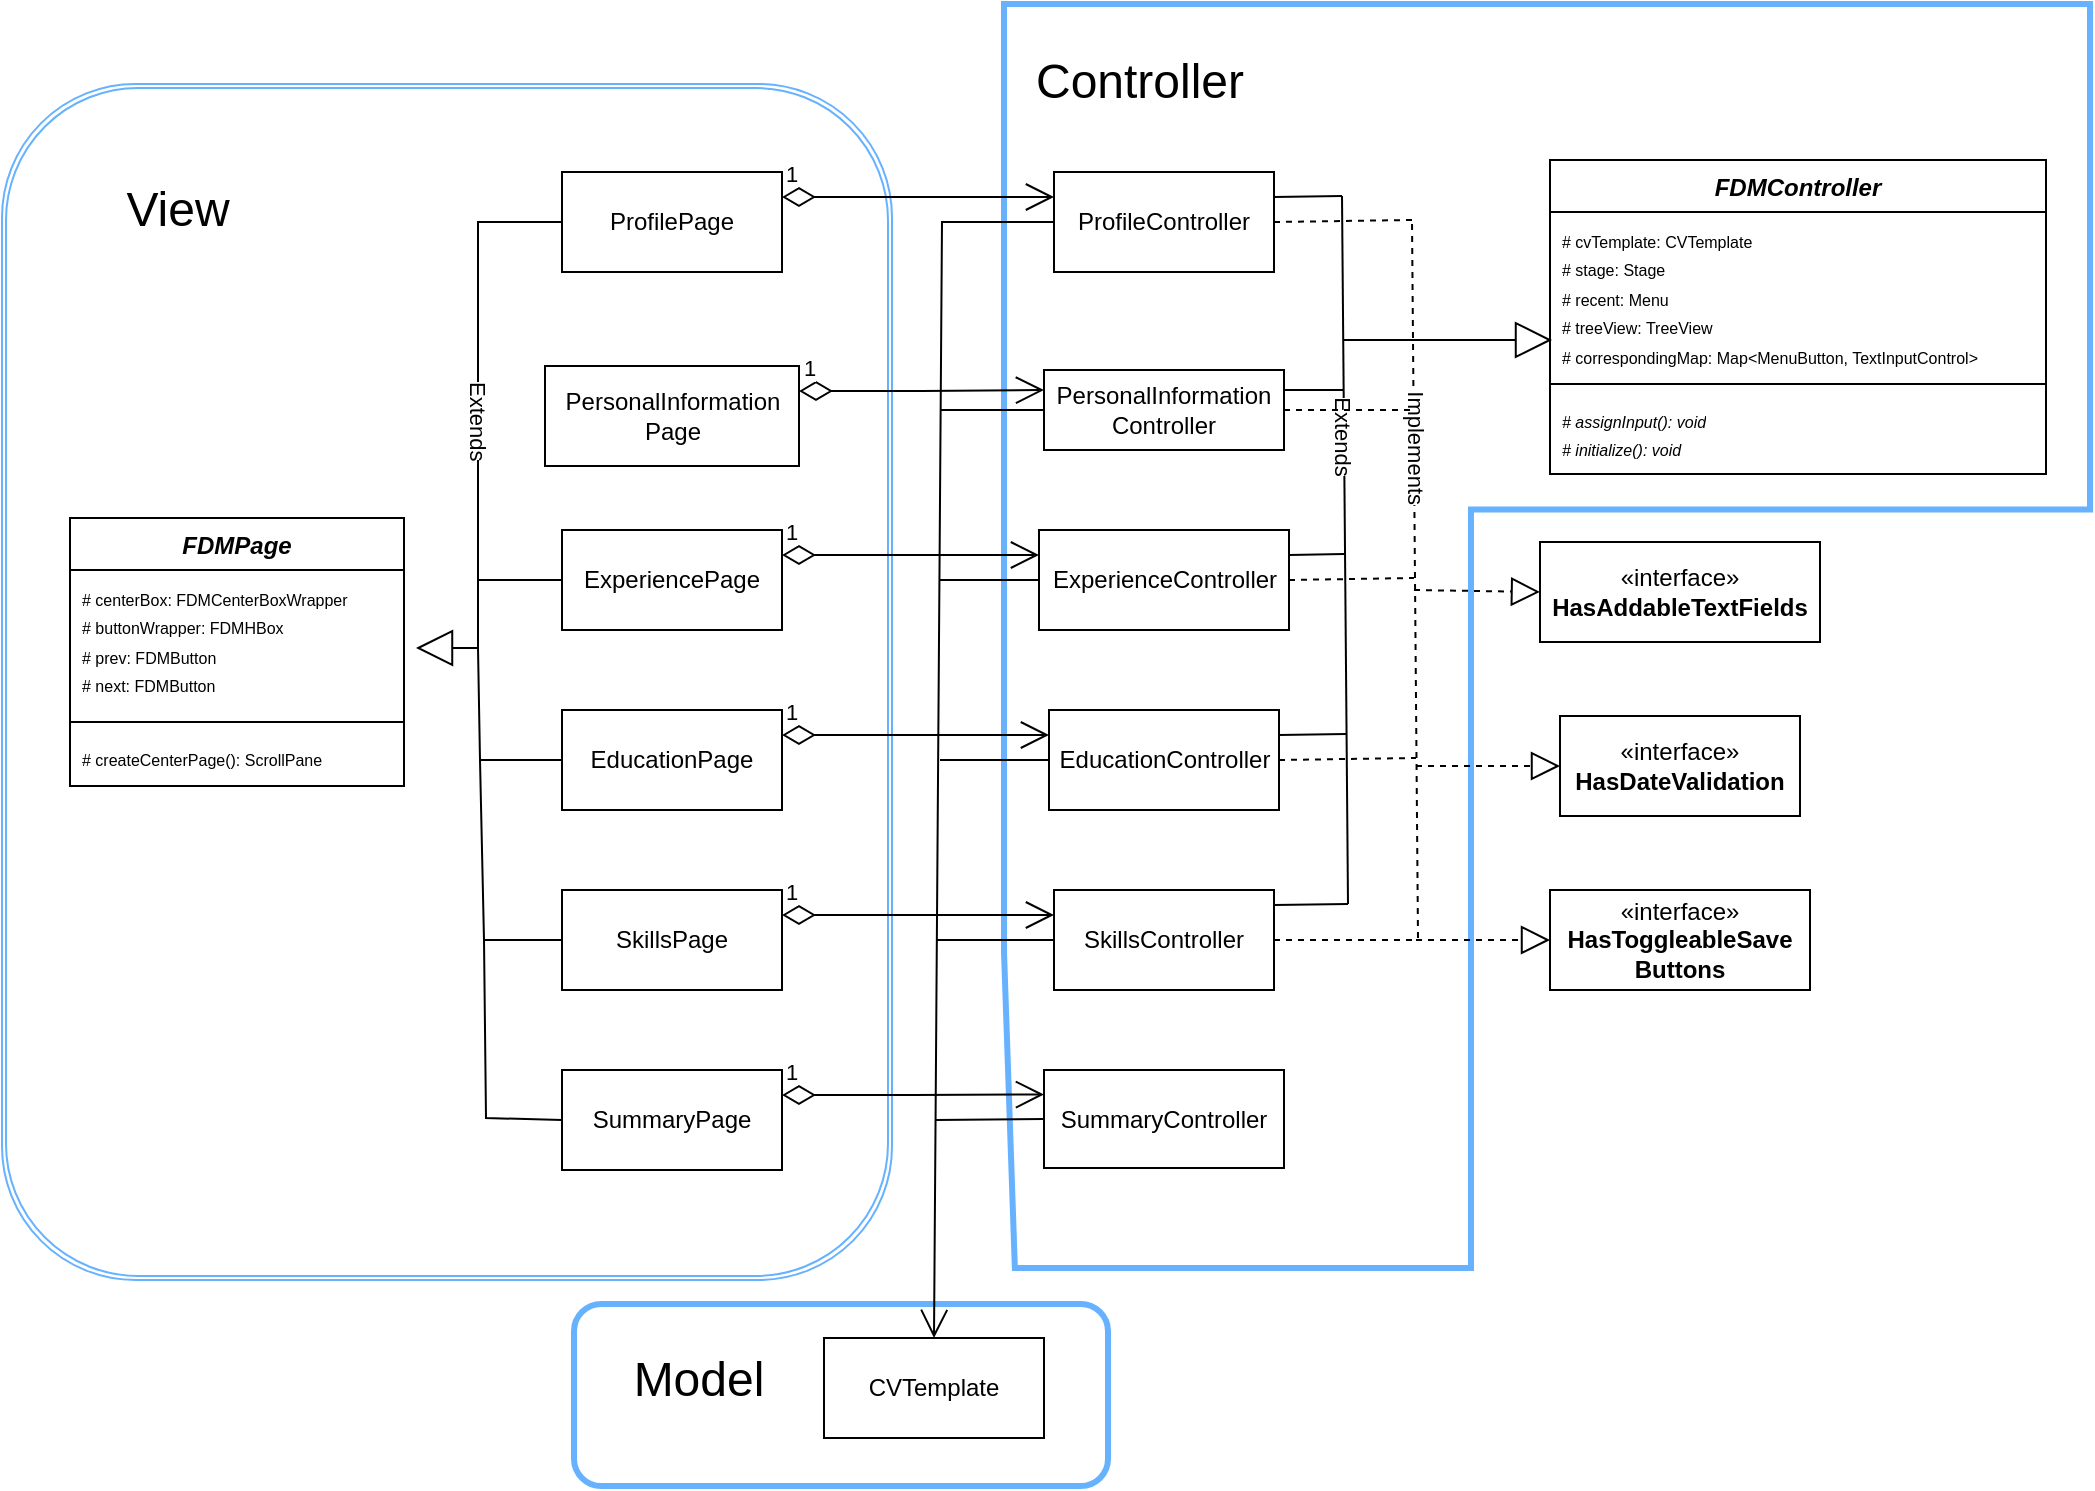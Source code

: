 <mxfile version="24.4.10" type="device">
  <diagram id="R2lEEEUBdFMjLlhIrx00" name="Page-1">
    <mxGraphModel dx="1434" dy="780" grid="0" gridSize="10" guides="1" tooltips="1" connect="1" arrows="1" fold="1" page="1" pageScale="1" pageWidth="1169" pageHeight="827" math="0" shadow="0" extFonts="Permanent Marker^https://fonts.googleapis.com/css?family=Permanent+Marker">
      <root>
        <mxCell id="0" />
        <mxCell id="1" parent="0" />
        <mxCell id="nboefd0bjGppMW9sxI8x-7" value="" style="rounded=1;whiteSpace=wrap;html=1;strokeColor=#66B2FF;strokeWidth=3;align=center;verticalAlign=middle;fontFamily=Helvetica;fontSize=12;fontColor=default;fillColor=default;" vertex="1" parent="1">
          <mxGeometry x="391" y="663" width="267" height="91" as="geometry" />
        </mxCell>
        <mxCell id="nboefd0bjGppMW9sxI8x-4" value="" style="verticalLabelPosition=bottom;verticalAlign=middle;html=1;shape=mxgraph.basic.polygon;polyCoords=[[0,0],[1,0],[1,0.4],[0.43,0.4],[0.43,1],[0.01,1],[0,0.75],[0,0.25]];polyline=0;strokeWidth=3;perimeterSpacing=6;rounded=1;strokeColor=#66B2FF;align=center;fontFamily=Helvetica;fontSize=12;fontColor=default;fillColor=default;" vertex="1" parent="1">
          <mxGeometry x="606" y="13" width="543" height="632" as="geometry" />
        </mxCell>
        <mxCell id="nboefd0bjGppMW9sxI8x-1" value="" style="shape=ext;double=1;rounded=1;whiteSpace=wrap;html=1;strokeColor=#66B2FF;strokeWidth=1;align=center;verticalAlign=middle;fontFamily=Helvetica;fontSize=12;fontColor=default;fillColor=default;" vertex="1" parent="1">
          <mxGeometry x="105" y="53" width="445" height="598" as="geometry" />
        </mxCell>
        <mxCell id="nboefd0bjGppMW9sxI8x-2" value="&lt;font style=&quot;font-size: 24px;&quot;&gt;View&lt;/font&gt;" style="text;html=1;align=center;verticalAlign=middle;whiteSpace=wrap;rounded=0;" vertex="1" parent="1">
          <mxGeometry x="163" y="101" width="60" height="30" as="geometry" />
        </mxCell>
        <mxCell id="-9Wgxi1lex53H1lpSd3E-2" value="ProfileController" style="html=1;whiteSpace=wrap;" parent="1" vertex="1">
          <mxGeometry x="631" y="97" width="110" height="50" as="geometry" />
        </mxCell>
        <mxCell id="-9Wgxi1lex53H1lpSd3E-3" value="PersonalInformation&lt;div&gt;Controller&lt;/div&gt;" style="html=1;whiteSpace=wrap;" parent="1" vertex="1">
          <mxGeometry x="626" y="196" width="120" height="40" as="geometry" />
        </mxCell>
        <mxCell id="-9Wgxi1lex53H1lpSd3E-4" value="ExperienceController" style="html=1;whiteSpace=wrap;" parent="1" vertex="1">
          <mxGeometry x="623.5" y="276" width="125" height="50" as="geometry" />
        </mxCell>
        <mxCell id="-9Wgxi1lex53H1lpSd3E-5" value="EducationController" style="html=1;whiteSpace=wrap;" parent="1" vertex="1">
          <mxGeometry x="628.5" y="366" width="115" height="50" as="geometry" />
        </mxCell>
        <mxCell id="-9Wgxi1lex53H1lpSd3E-6" value="SkillsController" style="html=1;whiteSpace=wrap;" parent="1" vertex="1">
          <mxGeometry x="631" y="456" width="110" height="50" as="geometry" />
        </mxCell>
        <mxCell id="-9Wgxi1lex53H1lpSd3E-7" value="«interface»&lt;br&gt;&lt;b&gt;HasAddableTextFields&lt;/b&gt;" style="html=1;whiteSpace=wrap;" parent="1" vertex="1">
          <mxGeometry x="874" y="282" width="140" height="50" as="geometry" />
        </mxCell>
        <mxCell id="-9Wgxi1lex53H1lpSd3E-8" value="«interface»&lt;br&gt;&lt;b&gt;HasDateValidation&lt;/b&gt;" style="html=1;whiteSpace=wrap;" parent="1" vertex="1">
          <mxGeometry x="884" y="369" width="120" height="50" as="geometry" />
        </mxCell>
        <mxCell id="-9Wgxi1lex53H1lpSd3E-9" value="«interface»&lt;br&gt;&lt;b&gt;HasToggleableSave&lt;/b&gt;&lt;div&gt;&lt;b&gt;Buttons&lt;/b&gt;&lt;/div&gt;" style="html=1;whiteSpace=wrap;" parent="1" vertex="1">
          <mxGeometry x="879" y="456" width="130" height="50" as="geometry" />
        </mxCell>
        <mxCell id="-9Wgxi1lex53H1lpSd3E-10" value="" style="endArrow=block;endSize=16;endFill=0;html=1;rounded=0;entryX=0;entryY=0.5;entryDx=0;entryDy=0;" parent="1" edge="1">
          <mxGeometry width="160" relative="1" as="geometry">
            <mxPoint x="776" y="181" as="sourcePoint" />
            <mxPoint x="880.0" y="181" as="targetPoint" />
          </mxGeometry>
        </mxCell>
        <mxCell id="-9Wgxi1lex53H1lpSd3E-11" value="" style="endArrow=none;html=1;rounded=0;exitX=1;exitY=0.25;exitDx=0;exitDy=0;" parent="1" source="-9Wgxi1lex53H1lpSd3E-2" edge="1">
          <mxGeometry width="50" height="50" relative="1" as="geometry">
            <mxPoint x="580" y="436" as="sourcePoint" />
            <mxPoint x="775" y="109" as="targetPoint" />
          </mxGeometry>
        </mxCell>
        <mxCell id="-9Wgxi1lex53H1lpSd3E-12" value="" style="endArrow=none;html=1;rounded=0;" parent="1" edge="1">
          <mxGeometry width="50" height="50" relative="1" as="geometry">
            <mxPoint x="778" y="463" as="sourcePoint" />
            <mxPoint x="775" y="109" as="targetPoint" />
          </mxGeometry>
        </mxCell>
        <mxCell id="-9Wgxi1lex53H1lpSd3E-13" value="Extends" style="edgeLabel;html=1;align=center;verticalAlign=middle;resizable=0;points=[];flipV=1;flipH=1;rotation=90;" parent="-9Wgxi1lex53H1lpSd3E-12" vertex="1" connectable="0">
          <mxGeometry x="0.325" relative="1" as="geometry">
            <mxPoint as="offset" />
          </mxGeometry>
        </mxCell>
        <mxCell id="-9Wgxi1lex53H1lpSd3E-14" value="" style="endArrow=none;html=1;rounded=0;exitX=1.002;exitY=0.151;exitDx=0;exitDy=0;exitPerimeter=0;" parent="1" source="-9Wgxi1lex53H1lpSd3E-6" edge="1">
          <mxGeometry width="50" height="50" relative="1" as="geometry">
            <mxPoint x="767" y="506" as="sourcePoint" />
            <mxPoint x="778" y="463" as="targetPoint" />
          </mxGeometry>
        </mxCell>
        <mxCell id="-9Wgxi1lex53H1lpSd3E-15" value="" style="endArrow=none;html=1;rounded=0;exitX=1;exitY=0.25;exitDx=0;exitDy=0;" parent="1" source="-9Wgxi1lex53H1lpSd3E-3" edge="1">
          <mxGeometry width="50" height="50" relative="1" as="geometry">
            <mxPoint x="791" y="203" as="sourcePoint" />
            <mxPoint x="776" y="206" as="targetPoint" />
          </mxGeometry>
        </mxCell>
        <mxCell id="-9Wgxi1lex53H1lpSd3E-18" value="" style="endArrow=none;html=1;rounded=0;exitX=1;exitY=0.25;exitDx=0;exitDy=0;" parent="1" source="-9Wgxi1lex53H1lpSd3E-4" edge="1">
          <mxGeometry width="50" height="50" relative="1" as="geometry">
            <mxPoint x="710" y="333" as="sourcePoint" />
            <mxPoint x="776" y="288" as="targetPoint" />
          </mxGeometry>
        </mxCell>
        <mxCell id="-9Wgxi1lex53H1lpSd3E-19" value="" style="endArrow=none;html=1;rounded=0;exitX=1;exitY=0.25;exitDx=0;exitDy=0;" parent="1" source="-9Wgxi1lex53H1lpSd3E-5" edge="1">
          <mxGeometry width="50" height="50" relative="1" as="geometry">
            <mxPoint x="753" y="413" as="sourcePoint" />
            <mxPoint x="777" y="378" as="targetPoint" />
          </mxGeometry>
        </mxCell>
        <mxCell id="-9Wgxi1lex53H1lpSd3E-20" value="" style="endArrow=block;dashed=1;endFill=0;endSize=12;html=1;rounded=0;entryX=0;entryY=0.5;entryDx=0;entryDy=0;" parent="1" target="-9Wgxi1lex53H1lpSd3E-7" edge="1">
          <mxGeometry width="160" relative="1" as="geometry">
            <mxPoint x="811" y="306" as="sourcePoint" />
            <mxPoint x="773" y="355" as="targetPoint" />
          </mxGeometry>
        </mxCell>
        <mxCell id="-9Wgxi1lex53H1lpSd3E-21" value="" style="endArrow=block;dashed=1;endFill=0;endSize=12;html=1;rounded=0;entryX=0;entryY=0.5;entryDx=0;entryDy=0;" parent="1" target="-9Wgxi1lex53H1lpSd3E-8" edge="1">
          <mxGeometry width="160" relative="1" as="geometry">
            <mxPoint x="812" y="394" as="sourcePoint" />
            <mxPoint x="836" y="355" as="targetPoint" />
          </mxGeometry>
        </mxCell>
        <mxCell id="-9Wgxi1lex53H1lpSd3E-22" value="" style="endArrow=block;dashed=1;endFill=0;endSize=12;html=1;rounded=0;entryX=0;entryY=0.5;entryDx=0;entryDy=0;" parent="1" target="-9Wgxi1lex53H1lpSd3E-9" edge="1">
          <mxGeometry width="160" relative="1" as="geometry">
            <mxPoint x="812" y="481" as="sourcePoint" />
            <mxPoint x="836" y="450" as="targetPoint" />
          </mxGeometry>
        </mxCell>
        <mxCell id="-9Wgxi1lex53H1lpSd3E-23" value="" style="endArrow=none;dashed=1;html=1;rounded=0;exitX=1;exitY=0.5;exitDx=0;exitDy=0;" parent="1" source="-9Wgxi1lex53H1lpSd3E-2" edge="1">
          <mxGeometry width="50" height="50" relative="1" as="geometry">
            <mxPoint x="731" y="284" as="sourcePoint" />
            <mxPoint x="810" y="121" as="targetPoint" />
          </mxGeometry>
        </mxCell>
        <mxCell id="-9Wgxi1lex53H1lpSd3E-24" value="" style="endArrow=none;dashed=1;html=1;rounded=0;" parent="1" edge="1">
          <mxGeometry width="50" height="50" relative="1" as="geometry">
            <mxPoint x="813" y="480" as="sourcePoint" />
            <mxPoint x="810" y="121" as="targetPoint" />
          </mxGeometry>
        </mxCell>
        <mxCell id="-9Wgxi1lex53H1lpSd3E-26" value="Implements" style="edgeLabel;html=1;align=center;verticalAlign=middle;resizable=0;points=[];rotation=90;" parent="-9Wgxi1lex53H1lpSd3E-24" vertex="1" connectable="0">
          <mxGeometry x="0.371" relative="1" as="geometry">
            <mxPoint x="1" as="offset" />
          </mxGeometry>
        </mxCell>
        <mxCell id="-9Wgxi1lex53H1lpSd3E-25" value="" style="endArrow=none;dashed=1;html=1;rounded=0;exitX=1;exitY=0.5;exitDx=0;exitDy=0;" parent="1" source="-9Wgxi1lex53H1lpSd3E-6" edge="1">
          <mxGeometry width="50" height="50" relative="1" as="geometry">
            <mxPoint x="713" y="422" as="sourcePoint" />
            <mxPoint x="813" y="481" as="targetPoint" />
          </mxGeometry>
        </mxCell>
        <mxCell id="-9Wgxi1lex53H1lpSd3E-27" value="" style="endArrow=none;dashed=1;html=1;rounded=0;exitX=1;exitY=0.5;exitDx=0;exitDy=0;" parent="1" source="-9Wgxi1lex53H1lpSd3E-3" edge="1">
          <mxGeometry width="50" height="50" relative="1" as="geometry">
            <mxPoint x="714" y="333" as="sourcePoint" />
            <mxPoint x="811" y="216" as="targetPoint" />
          </mxGeometry>
        </mxCell>
        <mxCell id="-9Wgxi1lex53H1lpSd3E-28" value="" style="endArrow=none;dashed=1;html=1;rounded=0;exitX=1;exitY=0.5;exitDx=0;exitDy=0;" parent="1" source="-9Wgxi1lex53H1lpSd3E-4" edge="1">
          <mxGeometry width="50" height="50" relative="1" as="geometry">
            <mxPoint x="742" y="301" as="sourcePoint" />
            <mxPoint x="811" y="300" as="targetPoint" />
          </mxGeometry>
        </mxCell>
        <mxCell id="-9Wgxi1lex53H1lpSd3E-29" value="" style="endArrow=none;dashed=1;html=1;rounded=0;exitX=1;exitY=0.5;exitDx=0;exitDy=0;" parent="1" source="-9Wgxi1lex53H1lpSd3E-5" edge="1">
          <mxGeometry width="50" height="50" relative="1" as="geometry">
            <mxPoint x="742" y="301" as="sourcePoint" />
            <mxPoint x="812" y="390" as="targetPoint" />
          </mxGeometry>
        </mxCell>
        <mxCell id="-9Wgxi1lex53H1lpSd3E-30" value="CVTemplate" style="html=1;whiteSpace=wrap;" parent="1" vertex="1">
          <mxGeometry x="516" y="680" width="110" height="50" as="geometry" />
        </mxCell>
        <mxCell id="-9Wgxi1lex53H1lpSd3E-31" value="ProfilePage" style="html=1;whiteSpace=wrap;" parent="1" vertex="1">
          <mxGeometry x="385" y="97" width="110" height="50" as="geometry" />
        </mxCell>
        <mxCell id="-9Wgxi1lex53H1lpSd3E-32" value="PersonalInformation&lt;div&gt;Page&lt;/div&gt;" style="html=1;whiteSpace=wrap;" parent="1" vertex="1">
          <mxGeometry x="376.5" y="194" width="127" height="50" as="geometry" />
        </mxCell>
        <mxCell id="-9Wgxi1lex53H1lpSd3E-33" value="ExperiencePage" style="html=1;whiteSpace=wrap;" parent="1" vertex="1">
          <mxGeometry x="385" y="276" width="110" height="50" as="geometry" />
        </mxCell>
        <mxCell id="-9Wgxi1lex53H1lpSd3E-34" value="EducationPage" style="html=1;whiteSpace=wrap;" parent="1" vertex="1">
          <mxGeometry x="385" y="366" width="110" height="50" as="geometry" />
        </mxCell>
        <mxCell id="-9Wgxi1lex53H1lpSd3E-35" value="SkillsPage" style="html=1;whiteSpace=wrap;" parent="1" vertex="1">
          <mxGeometry x="385" y="456" width="110" height="50" as="geometry" />
        </mxCell>
        <mxCell id="-9Wgxi1lex53H1lpSd3E-36" value="SummaryController" style="html=1;whiteSpace=wrap;" parent="1" vertex="1">
          <mxGeometry x="626" y="546" width="120" height="49" as="geometry" />
        </mxCell>
        <mxCell id="-9Wgxi1lex53H1lpSd3E-37" value="SummaryPage" style="html=1;whiteSpace=wrap;" parent="1" vertex="1">
          <mxGeometry x="385" y="546" width="110" height="50" as="geometry" />
        </mxCell>
        <mxCell id="-9Wgxi1lex53H1lpSd3E-39" value="1" style="endArrow=open;html=1;endSize=12;startArrow=diamondThin;startSize=14;startFill=0;edgeStyle=orthogonalEdgeStyle;align=left;verticalAlign=bottom;rounded=0;exitX=1;exitY=0.25;exitDx=0;exitDy=0;entryX=0;entryY=0.25;entryDx=0;entryDy=0;" parent="1" source="-9Wgxi1lex53H1lpSd3E-31" target="-9Wgxi1lex53H1lpSd3E-2" edge="1">
          <mxGeometry x="-1" y="3" relative="1" as="geometry">
            <mxPoint x="395" y="476" as="sourcePoint" />
            <mxPoint x="555" y="476" as="targetPoint" />
          </mxGeometry>
        </mxCell>
        <mxCell id="-9Wgxi1lex53H1lpSd3E-44" value="1" style="endArrow=open;html=1;endSize=12;startArrow=diamondThin;startSize=14;startFill=0;edgeStyle=orthogonalEdgeStyle;align=left;verticalAlign=bottom;rounded=0;exitX=1;exitY=0.25;exitDx=0;exitDy=0;entryX=0;entryY=0.25;entryDx=0;entryDy=0;" parent="1" source="-9Wgxi1lex53H1lpSd3E-32" target="-9Wgxi1lex53H1lpSd3E-3" edge="1">
          <mxGeometry x="-1" y="3" relative="1" as="geometry">
            <mxPoint x="395" y="315" as="sourcePoint" />
            <mxPoint x="555" y="315" as="targetPoint" />
          </mxGeometry>
        </mxCell>
        <mxCell id="-9Wgxi1lex53H1lpSd3E-45" value="1" style="endArrow=open;html=1;endSize=12;startArrow=diamondThin;startSize=14;startFill=0;edgeStyle=orthogonalEdgeStyle;align=left;verticalAlign=bottom;rounded=0;exitX=1;exitY=0.25;exitDx=0;exitDy=0;entryX=0;entryY=0.25;entryDx=0;entryDy=0;" parent="1" source="-9Wgxi1lex53H1lpSd3E-33" target="-9Wgxi1lex53H1lpSd3E-4" edge="1">
          <mxGeometry x="-1" y="3" relative="1" as="geometry">
            <mxPoint x="423" y="256" as="sourcePoint" />
            <mxPoint x="583" y="256" as="targetPoint" />
          </mxGeometry>
        </mxCell>
        <mxCell id="-9Wgxi1lex53H1lpSd3E-46" value="1" style="endArrow=open;html=1;endSize=12;startArrow=diamondThin;startSize=14;startFill=0;edgeStyle=orthogonalEdgeStyle;align=left;verticalAlign=bottom;rounded=0;exitX=1;exitY=0.25;exitDx=0;exitDy=0;entryX=0;entryY=0.25;entryDx=0;entryDy=0;" parent="1" source="-9Wgxi1lex53H1lpSd3E-34" target="-9Wgxi1lex53H1lpSd3E-5" edge="1">
          <mxGeometry x="-1" y="3" relative="1" as="geometry">
            <mxPoint x="434" y="328" as="sourcePoint" />
            <mxPoint x="594" y="328" as="targetPoint" />
          </mxGeometry>
        </mxCell>
        <mxCell id="-9Wgxi1lex53H1lpSd3E-47" value="1" style="endArrow=open;html=1;endSize=12;startArrow=diamondThin;startSize=14;startFill=0;edgeStyle=orthogonalEdgeStyle;align=left;verticalAlign=bottom;rounded=0;exitX=1;exitY=0.25;exitDx=0;exitDy=0;entryX=0;entryY=0.25;entryDx=0;entryDy=0;" parent="1" source="-9Wgxi1lex53H1lpSd3E-35" target="-9Wgxi1lex53H1lpSd3E-6" edge="1">
          <mxGeometry x="-1" y="3" relative="1" as="geometry">
            <mxPoint x="475" y="398" as="sourcePoint" />
            <mxPoint x="635" y="398" as="targetPoint" />
          </mxGeometry>
        </mxCell>
        <mxCell id="-9Wgxi1lex53H1lpSd3E-48" value="1" style="endArrow=open;html=1;endSize=12;startArrow=diamondThin;startSize=14;startFill=0;edgeStyle=orthogonalEdgeStyle;align=left;verticalAlign=bottom;rounded=0;exitX=1;exitY=0.25;exitDx=0;exitDy=0;entryX=0;entryY=0.25;entryDx=0;entryDy=0;" parent="1" source="-9Wgxi1lex53H1lpSd3E-37" target="-9Wgxi1lex53H1lpSd3E-36" edge="1">
          <mxGeometry x="-1" y="3" relative="1" as="geometry">
            <mxPoint x="473" y="464" as="sourcePoint" />
            <mxPoint x="633" y="464" as="targetPoint" />
          </mxGeometry>
        </mxCell>
        <mxCell id="-9Wgxi1lex53H1lpSd3E-49" value="" style="endArrow=open;endFill=1;endSize=12;html=1;rounded=0;exitX=0;exitY=0.5;exitDx=0;exitDy=0;entryX=0.5;entryY=0;entryDx=0;entryDy=0;" parent="1" source="-9Wgxi1lex53H1lpSd3E-2" target="-9Wgxi1lex53H1lpSd3E-30" edge="1">
          <mxGeometry width="160" relative="1" as="geometry">
            <mxPoint x="437" y="516" as="sourcePoint" />
            <mxPoint x="597" y="516" as="targetPoint" />
            <Array as="points">
              <mxPoint x="575" y="122" />
            </Array>
          </mxGeometry>
        </mxCell>
        <mxCell id="-9Wgxi1lex53H1lpSd3E-50" value="" style="endArrow=none;html=1;rounded=0;entryX=0;entryY=0.5;entryDx=0;entryDy=0;" parent="1" target="-9Wgxi1lex53H1lpSd3E-3" edge="1">
          <mxGeometry width="50" height="50" relative="1" as="geometry">
            <mxPoint x="574" y="216" as="sourcePoint" />
            <mxPoint x="583" y="232" as="targetPoint" />
          </mxGeometry>
        </mxCell>
        <mxCell id="-9Wgxi1lex53H1lpSd3E-51" value="" style="endArrow=none;html=1;rounded=0;entryX=0;entryY=0.5;entryDx=0;entryDy=0;" parent="1" target="-9Wgxi1lex53H1lpSd3E-4" edge="1">
          <mxGeometry width="50" height="50" relative="1" as="geometry">
            <mxPoint x="574" y="301" as="sourcePoint" />
            <mxPoint x="584" y="279" as="targetPoint" />
          </mxGeometry>
        </mxCell>
        <mxCell id="-9Wgxi1lex53H1lpSd3E-52" value="" style="endArrow=none;html=1;rounded=0;entryX=0;entryY=0.5;entryDx=0;entryDy=0;" parent="1" target="-9Wgxi1lex53H1lpSd3E-5" edge="1">
          <mxGeometry width="50" height="50" relative="1" as="geometry">
            <mxPoint x="574" y="391" as="sourcePoint" />
            <mxPoint x="594" y="381" as="targetPoint" />
          </mxGeometry>
        </mxCell>
        <mxCell id="-9Wgxi1lex53H1lpSd3E-53" value="" style="endArrow=none;html=1;rounded=0;entryX=0;entryY=0.5;entryDx=0;entryDy=0;" parent="1" target="-9Wgxi1lex53H1lpSd3E-6" edge="1">
          <mxGeometry width="50" height="50" relative="1" as="geometry">
            <mxPoint x="572" y="481" as="sourcePoint" />
            <mxPoint x="607" y="450" as="targetPoint" />
          </mxGeometry>
        </mxCell>
        <mxCell id="-9Wgxi1lex53H1lpSd3E-54" value="" style="endArrow=none;html=1;rounded=0;entryX=0;entryY=0.5;entryDx=0;entryDy=0;" parent="1" target="-9Wgxi1lex53H1lpSd3E-36" edge="1">
          <mxGeometry width="50" height="50" relative="1" as="geometry">
            <mxPoint x="572" y="571" as="sourcePoint" />
            <mxPoint x="607" y="584" as="targetPoint" />
          </mxGeometry>
        </mxCell>
        <mxCell id="-9Wgxi1lex53H1lpSd3E-60" value="Extends" style="endArrow=block;endSize=16;endFill=0;html=1;rounded=0;exitX=0;exitY=0.5;exitDx=0;exitDy=0;entryX=1;entryY=0.5;entryDx=0;entryDy=0;textDirection=vertical-rl;" parent="1" source="-9Wgxi1lex53H1lpSd3E-31" edge="1">
          <mxGeometry x="-0.014" y="-1" width="160" relative="1" as="geometry">
            <mxPoint x="271" y="373" as="sourcePoint" />
            <mxPoint x="312" y="335.0" as="targetPoint" />
            <Array as="points">
              <mxPoint x="343" y="122" />
              <mxPoint x="343" y="335" />
            </Array>
            <mxPoint as="offset" />
          </mxGeometry>
        </mxCell>
        <mxCell id="-9Wgxi1lex53H1lpSd3E-61" value="" style="endArrow=none;html=1;rounded=0;exitX=0;exitY=0.5;exitDx=0;exitDy=0;" parent="1" source="-9Wgxi1lex53H1lpSd3E-33" edge="1">
          <mxGeometry width="50" height="50" relative="1" as="geometry">
            <mxPoint x="384" y="392" as="sourcePoint" />
            <mxPoint x="343" y="301" as="targetPoint" />
          </mxGeometry>
        </mxCell>
        <mxCell id="-9Wgxi1lex53H1lpSd3E-62" value="" style="endArrow=none;html=1;rounded=0;entryX=0;entryY=0.5;entryDx=0;entryDy=0;" parent="1" target="-9Wgxi1lex53H1lpSd3E-34" edge="1">
          <mxGeometry width="50" height="50" relative="1" as="geometry">
            <mxPoint x="343" y="335" as="sourcePoint" />
            <mxPoint x="445" y="335" as="targetPoint" />
            <Array as="points">
              <mxPoint x="344" y="391" />
            </Array>
          </mxGeometry>
        </mxCell>
        <mxCell id="-9Wgxi1lex53H1lpSd3E-63" value="" style="endArrow=none;html=1;rounded=0;entryX=0;entryY=0.5;entryDx=0;entryDy=0;" parent="1" target="-9Wgxi1lex53H1lpSd3E-35" edge="1">
          <mxGeometry width="50" height="50" relative="1" as="geometry">
            <mxPoint x="344" y="391" as="sourcePoint" />
            <mxPoint x="404" y="373" as="targetPoint" />
            <Array as="points">
              <mxPoint x="346" y="481" />
            </Array>
          </mxGeometry>
        </mxCell>
        <mxCell id="-9Wgxi1lex53H1lpSd3E-64" value="" style="endArrow=none;html=1;rounded=0;entryX=0;entryY=0.5;entryDx=0;entryDy=0;" parent="1" target="-9Wgxi1lex53H1lpSd3E-37" edge="1">
          <mxGeometry width="50" height="50" relative="1" as="geometry">
            <mxPoint x="346" y="481" as="sourcePoint" />
            <mxPoint x="412" y="468" as="targetPoint" />
            <Array as="points">
              <mxPoint x="347" y="570" />
            </Array>
          </mxGeometry>
        </mxCell>
        <mxCell id="-9Wgxi1lex53H1lpSd3E-65" value="&lt;i&gt;FDMPage&lt;/i&gt;" style="swimlane;fontStyle=1;align=center;verticalAlign=top;childLayout=stackLayout;horizontal=1;startSize=26;horizontalStack=0;resizeParent=1;resizeParentMax=0;resizeLast=0;collapsible=1;marginBottom=0;whiteSpace=wrap;html=1;" parent="1" vertex="1">
          <mxGeometry x="139" y="270" width="167" height="134" as="geometry" />
        </mxCell>
        <mxCell id="-9Wgxi1lex53H1lpSd3E-66" value="&lt;font style=&quot;font-size: 8px;&quot;&gt;# centerBox:&amp;nbsp;&lt;/font&gt;&lt;span style=&quot;font-size: 8px;&quot;&gt;FDMCenterBoxWrapper&lt;/span&gt;&lt;div&gt;&lt;span style=&quot;font-size: 8px;&quot;&gt;# buttonWrapper: FDMHBox&lt;/span&gt;&lt;/div&gt;&lt;div&gt;&lt;span style=&quot;font-size: 8px;&quot;&gt;# prev: FDMButton&lt;/span&gt;&lt;/div&gt;&lt;div&gt;&lt;span style=&quot;font-size: 8px;&quot;&gt;# next: FDMButton&lt;/span&gt;&lt;/div&gt;&lt;div&gt;&lt;span style=&quot;font-size: 8px;&quot;&gt;&lt;br&gt;&lt;/span&gt;&lt;/div&gt;" style="text;strokeColor=none;fillColor=none;align=left;verticalAlign=top;spacingLeft=4;spacingRight=4;overflow=hidden;rotatable=0;points=[[0,0.5],[1,0.5]];portConstraint=eastwest;whiteSpace=wrap;html=1;" parent="-9Wgxi1lex53H1lpSd3E-65" vertex="1">
          <mxGeometry y="26" width="167" height="72" as="geometry" />
        </mxCell>
        <mxCell id="-9Wgxi1lex53H1lpSd3E-67" value="" style="line;strokeWidth=1;fillColor=none;align=left;verticalAlign=middle;spacingTop=-1;spacingLeft=3;spacingRight=3;rotatable=0;labelPosition=right;points=[];portConstraint=eastwest;strokeColor=inherit;" parent="-9Wgxi1lex53H1lpSd3E-65" vertex="1">
          <mxGeometry y="98" width="167" height="8" as="geometry" />
        </mxCell>
        <mxCell id="-9Wgxi1lex53H1lpSd3E-68" value="&lt;font style=&quot;font-size: 8px;&quot;&gt;# createCenterPage(): ScrollPane&lt;/font&gt;" style="text;strokeColor=none;fillColor=none;align=left;verticalAlign=top;spacingLeft=4;spacingRight=4;overflow=hidden;rotatable=0;points=[[0,0.5],[1,0.5]];portConstraint=eastwest;whiteSpace=wrap;html=1;" parent="-9Wgxi1lex53H1lpSd3E-65" vertex="1">
          <mxGeometry y="106" width="167" height="28" as="geometry" />
        </mxCell>
        <mxCell id="-9Wgxi1lex53H1lpSd3E-69" value="&lt;i&gt;FDMController&lt;/i&gt;" style="swimlane;fontStyle=1;align=center;verticalAlign=top;childLayout=stackLayout;horizontal=1;startSize=26;horizontalStack=0;resizeParent=1;resizeParentMax=0;resizeLast=0;collapsible=1;marginBottom=0;whiteSpace=wrap;html=1;" parent="1" vertex="1">
          <mxGeometry x="879" y="91" width="248" height="157" as="geometry" />
        </mxCell>
        <mxCell id="-9Wgxi1lex53H1lpSd3E-70" value="&lt;font style=&quot;font-size: 8px;&quot;&gt;# cvTemplate: CVTemplate&lt;/font&gt;&lt;div&gt;&lt;font style=&quot;font-size: 8px;&quot;&gt;# stage: Stage&lt;/font&gt;&lt;/div&gt;&lt;div&gt;&lt;font style=&quot;font-size: 8px;&quot;&gt;# recent: Menu&lt;/font&gt;&lt;/div&gt;&lt;div&gt;&lt;font style=&quot;font-size: 8px;&quot;&gt;# treeView: TreeView&lt;/font&gt;&lt;/div&gt;&lt;div&gt;&lt;font style=&quot;font-size: 8px;&quot;&gt;# correspondingMap:&amp;nbsp;&lt;/font&gt;&lt;span style=&quot;font-size: 8px; background-color: initial;&quot;&gt;Map&amp;lt;MenuButton, TextInputControl&amp;gt;&lt;/span&gt;&lt;/div&gt;" style="text;strokeColor=none;fillColor=none;align=left;verticalAlign=top;spacingLeft=4;spacingRight=4;overflow=hidden;rotatable=0;points=[[0,0.5],[1,0.5]];portConstraint=eastwest;whiteSpace=wrap;html=1;" parent="-9Wgxi1lex53H1lpSd3E-69" vertex="1">
          <mxGeometry y="26" width="248" height="82" as="geometry" />
        </mxCell>
        <mxCell id="-9Wgxi1lex53H1lpSd3E-71" value="" style="line;strokeWidth=1;fillColor=none;align=left;verticalAlign=middle;spacingTop=-1;spacingLeft=3;spacingRight=3;rotatable=0;labelPosition=right;points=[];portConstraint=eastwest;strokeColor=inherit;" parent="-9Wgxi1lex53H1lpSd3E-69" vertex="1">
          <mxGeometry y="108" width="248" height="8" as="geometry" />
        </mxCell>
        <mxCell id="-9Wgxi1lex53H1lpSd3E-72" value="&lt;i&gt;&lt;font style=&quot;font-size: 8px;&quot;&gt;# assignInput(): void&lt;/font&gt;&lt;/i&gt;&lt;div&gt;&lt;i&gt;&lt;font style=&quot;font-size: 8px;&quot;&gt;# initialize(): void&lt;/font&gt;&lt;/i&gt;&lt;/div&gt;&lt;div&gt;&lt;i&gt;&lt;font style=&quot;font-size: 8px;&quot;&gt;&lt;br&gt;&lt;/font&gt;&lt;/i&gt;&lt;/div&gt;" style="text;strokeColor=none;fillColor=none;align=left;verticalAlign=top;spacingLeft=4;spacingRight=4;overflow=hidden;rotatable=0;points=[[0,0.5],[1,0.5]];portConstraint=eastwest;whiteSpace=wrap;html=1;" parent="-9Wgxi1lex53H1lpSd3E-69" vertex="1">
          <mxGeometry y="116" width="248" height="41" as="geometry" />
        </mxCell>
        <mxCell id="nboefd0bjGppMW9sxI8x-6" value="Controller" style="text;html=1;align=center;verticalAlign=middle;whiteSpace=wrap;rounded=0;fontSize=24;" vertex="1" parent="1">
          <mxGeometry x="644" y="37" width="60" height="30" as="geometry" />
        </mxCell>
        <mxCell id="nboefd0bjGppMW9sxI8x-8" value="Model" style="text;html=1;align=center;verticalAlign=middle;whiteSpace=wrap;rounded=0;fontSize=24;" vertex="1" parent="1">
          <mxGeometry x="405" y="678" width="97" height="46" as="geometry" />
        </mxCell>
      </root>
    </mxGraphModel>
  </diagram>
</mxfile>
